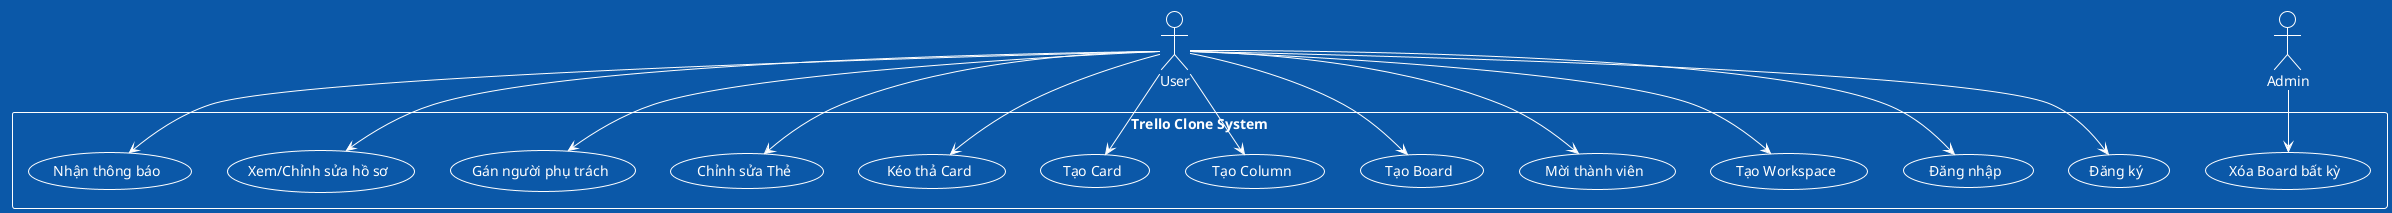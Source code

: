@startuml
!theme amiga

actor "User" as U
actor "Admin" as A

rectangle "Trello Clone System" {
  
  (Đăng ký) as UC1
  (Đăng nhập) as UC2
  (Tạo Workspace) as UC3
  (Mời thành viên) as UC4
  (Tạo Board) as UC5
  (Tạo Column) as UC6
  (Tạo Card) as UC7
  (Kéo thả Card) as UC8
  (Chỉnh sửa Thẻ) as UC9
  (Gán người phụ trách) as UC10
  (Xem/Chỉnh sửa hồ sơ) as UC11
  (Nhận thông báo) as UC12

  (Xóa Board bất kỳ) as UC13

  U --> UC1
  U --> UC2
  U --> UC3
  U --> UC4
  U --> UC5
  U --> UC6
  U --> UC7
  U --> UC8
  U --> UC9
  U --> UC10
  U --> UC11
  U --> UC12

  A --> UC13
}
@enduml
